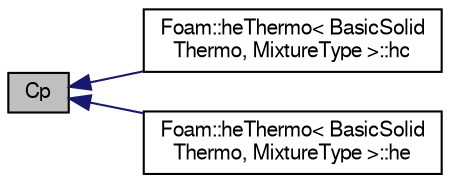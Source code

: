digraph "Cp"
{
  bgcolor="transparent";
  edge [fontname="FreeSans",fontsize="10",labelfontname="FreeSans",labelfontsize="10"];
  node [fontname="FreeSans",fontsize="10",shape=record];
  rankdir="LR";
  Node43 [label="Cp",height=0.2,width=0.4,color="black", fillcolor="grey75", style="filled", fontcolor="black"];
  Node43 -> Node44 [dir="back",color="midnightblue",fontsize="10",style="solid",fontname="FreeSans"];
  Node44 [label="Foam::heThermo\< BasicSolid\lThermo, MixtureType \>::hc",height=0.2,width=0.4,color="black",URL="$a29762.html#aa73fe1e1dcb374681dadadb9aab52395",tooltip="Chemical enthalpy [J/kg]. "];
  Node43 -> Node45 [dir="back",color="midnightblue",fontsize="10",style="solid",fontname="FreeSans"];
  Node45 [label="Foam::heThermo\< BasicSolid\lThermo, MixtureType \>::he",height=0.2,width=0.4,color="black",URL="$a29762.html#a51e4b78e8fa1d1a773486d834cb2be8e",tooltip="Enthalpy/Internal energy [J/kg]. "];
}
